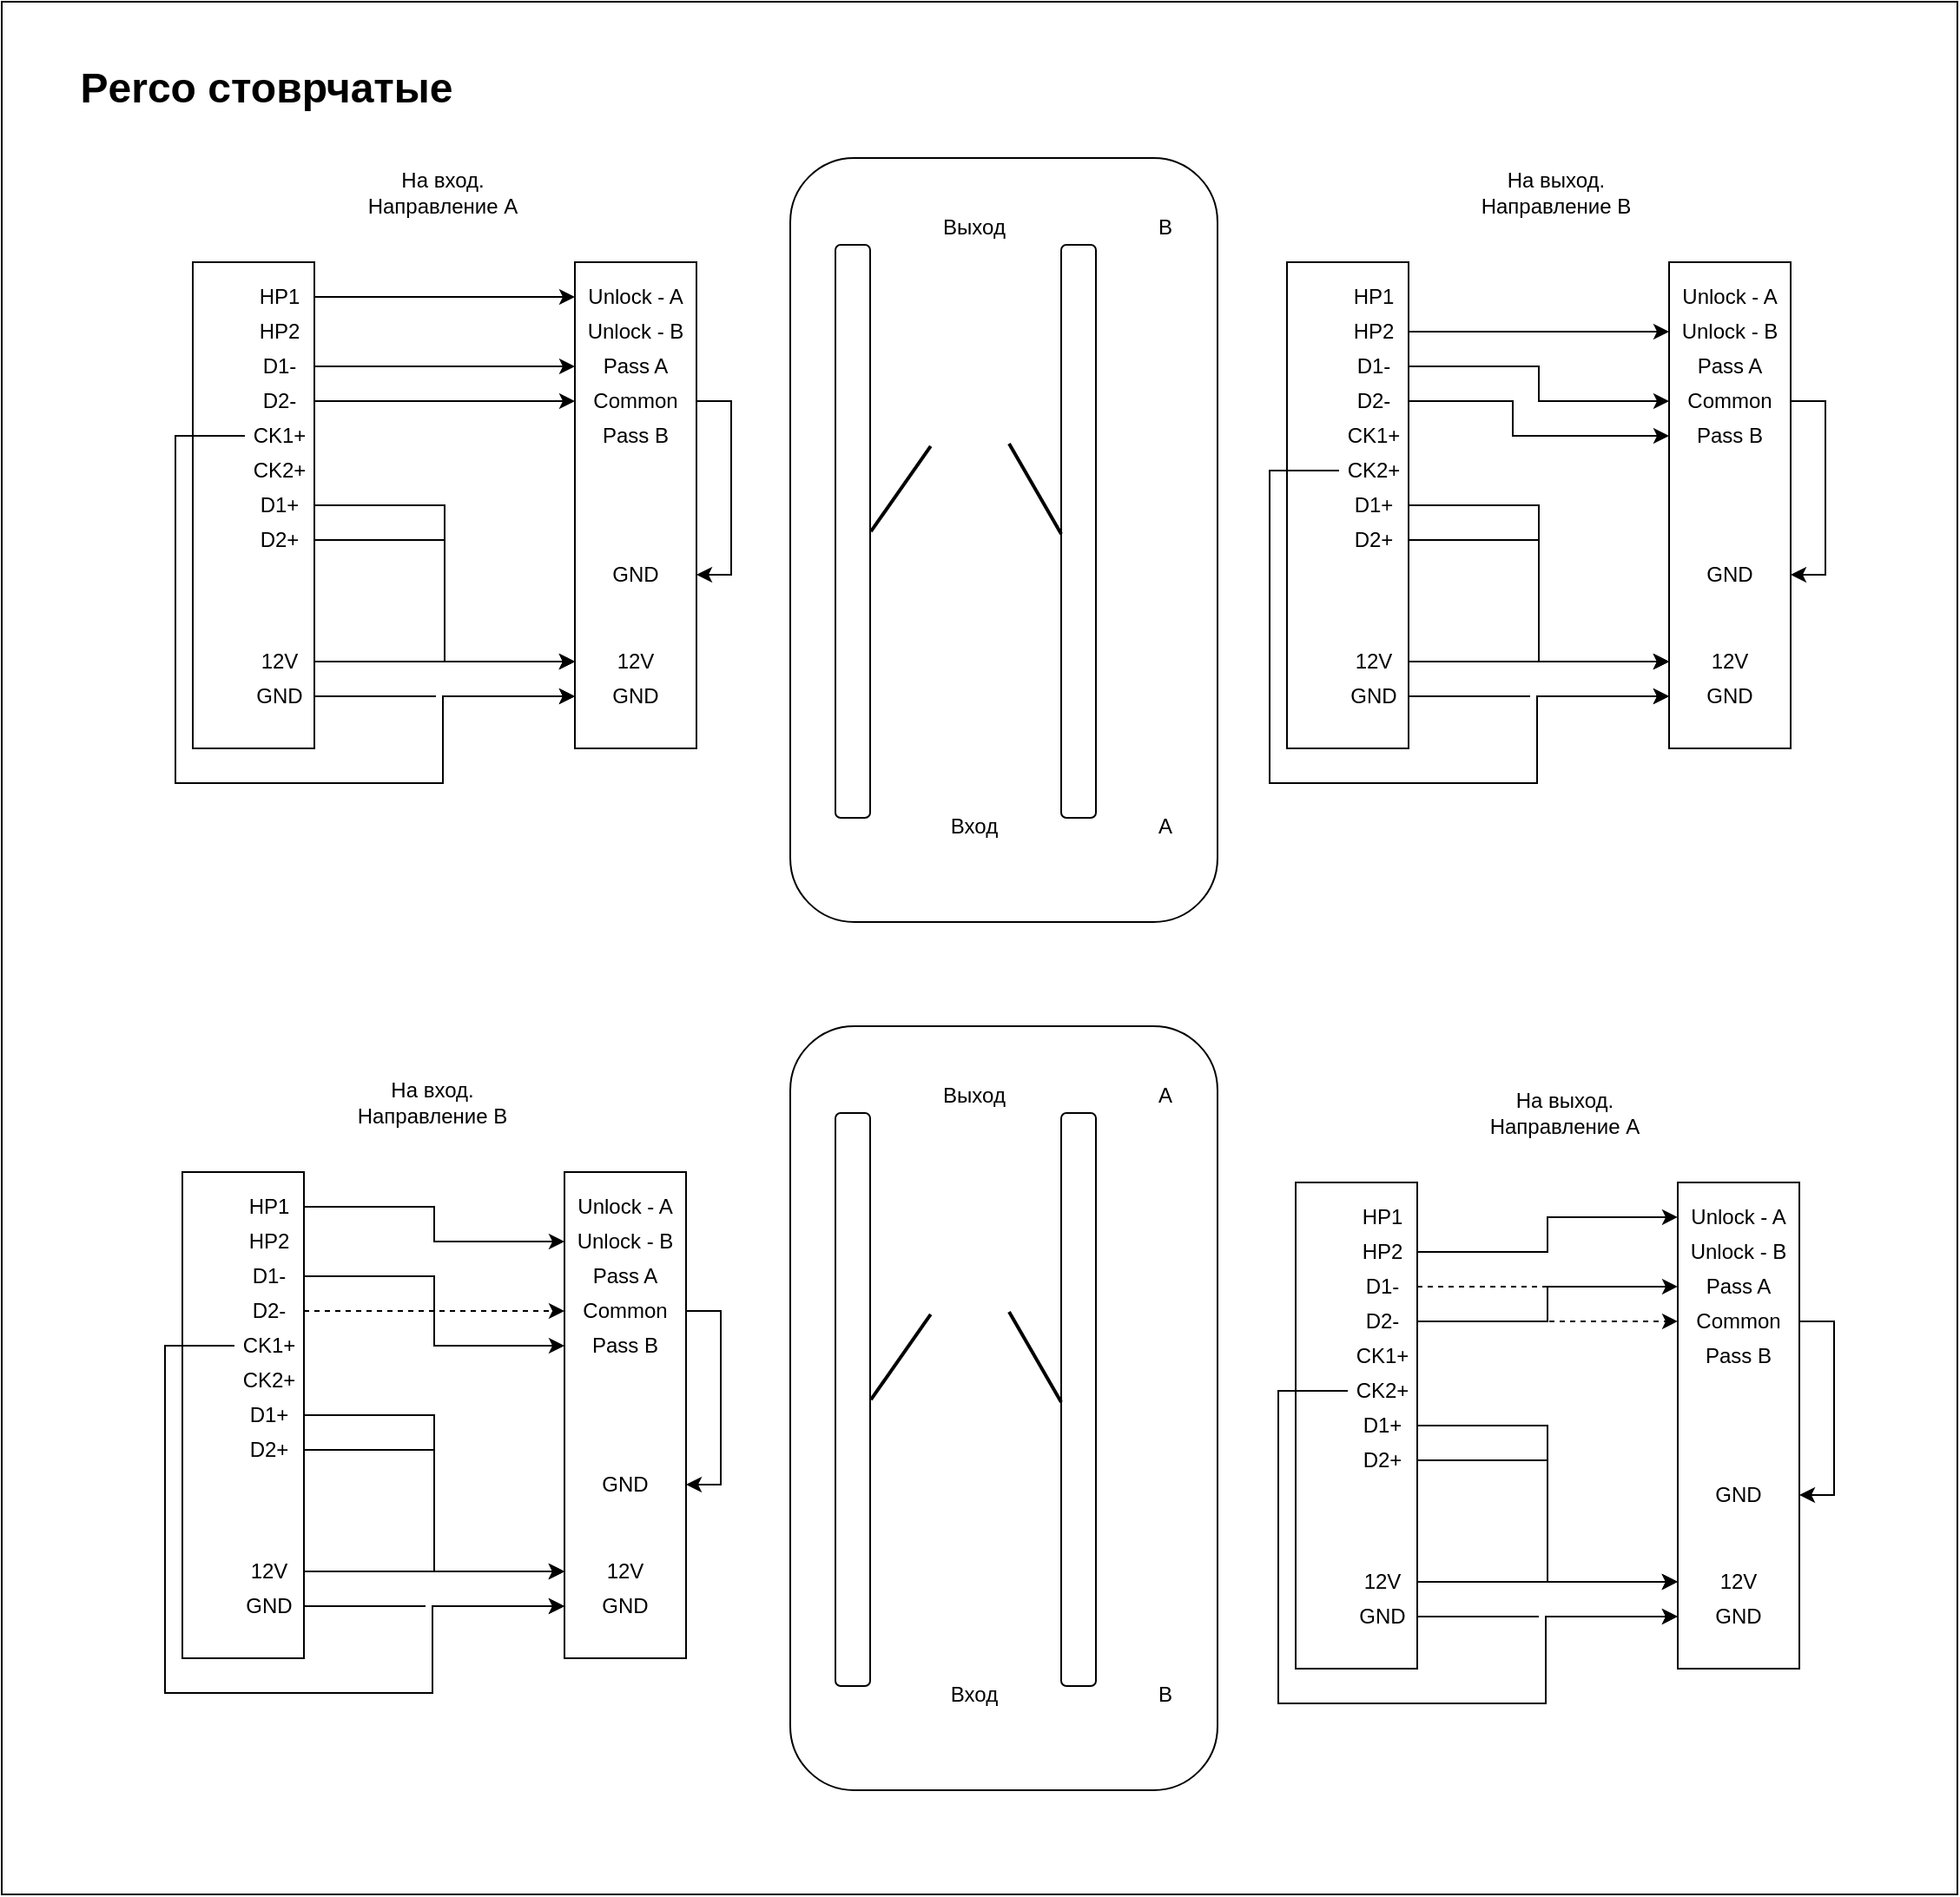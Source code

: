 <mxfile version="14.7.6" type="github">
  <diagram id="xArHPaHlVI-nLbtiiP9C" name="Page-1">
    <mxGraphModel dx="2570" dy="2758" grid="1" gridSize="10" guides="1" tooltips="1" connect="1" arrows="1" fold="1" page="1" pageScale="1" pageWidth="827" pageHeight="1169" math="0" shadow="0">
      <root>
        <mxCell id="0" />
        <mxCell id="1" parent="0" />
        <mxCell id="C6pC8jOVJ6y1HwyaoLz7-196" value="" style="rounded=0;whiteSpace=wrap;html=1;" vertex="1" parent="1">
          <mxGeometry x="-40" y="-40" width="1126" height="1090" as="geometry" />
        </mxCell>
        <mxCell id="C6pC8jOVJ6y1HwyaoLz7-116" value="" style="rounded=1;whiteSpace=wrap;html=1;" vertex="1" parent="1">
          <mxGeometry x="414" y="50" width="246" height="440" as="geometry" />
        </mxCell>
        <mxCell id="C6pC8jOVJ6y1HwyaoLz7-1" value="" style="rounded=0;whiteSpace=wrap;html=1;" vertex="1" parent="1">
          <mxGeometry x="70" y="110" width="70" height="280" as="geometry" />
        </mxCell>
        <mxCell id="C6pC8jOVJ6y1HwyaoLz7-48" style="edgeStyle=orthogonalEdgeStyle;rounded=0;orthogonalLoop=1;jettySize=auto;html=1;entryX=0;entryY=0.5;entryDx=0;entryDy=0;" edge="1" parent="1" source="C6pC8jOVJ6y1HwyaoLz7-5" target="C6pC8jOVJ6y1HwyaoLz7-19">
          <mxGeometry relative="1" as="geometry" />
        </mxCell>
        <mxCell id="C6pC8jOVJ6y1HwyaoLz7-5" value="HP1" style="text;html=1;strokeColor=none;fillColor=none;align=center;verticalAlign=middle;whiteSpace=wrap;rounded=0;" vertex="1" parent="1">
          <mxGeometry x="100" y="120" width="40" height="20" as="geometry" />
        </mxCell>
        <mxCell id="C6pC8jOVJ6y1HwyaoLz7-6" value="HP2" style="text;html=1;strokeColor=none;fillColor=none;align=center;verticalAlign=middle;whiteSpace=wrap;rounded=0;" vertex="1" parent="1">
          <mxGeometry x="100" y="140" width="40" height="20" as="geometry" />
        </mxCell>
        <mxCell id="C6pC8jOVJ6y1HwyaoLz7-49" style="edgeStyle=orthogonalEdgeStyle;rounded=0;orthogonalLoop=1;jettySize=auto;html=1;" edge="1" parent="1" source="C6pC8jOVJ6y1HwyaoLz7-7" target="C6pC8jOVJ6y1HwyaoLz7-30">
          <mxGeometry relative="1" as="geometry" />
        </mxCell>
        <mxCell id="C6pC8jOVJ6y1HwyaoLz7-7" value="D1-" style="text;html=1;strokeColor=none;fillColor=none;align=center;verticalAlign=middle;whiteSpace=wrap;rounded=0;" vertex="1" parent="1">
          <mxGeometry x="100" y="160" width="40" height="20" as="geometry" />
        </mxCell>
        <mxCell id="C6pC8jOVJ6y1HwyaoLz7-51" style="edgeStyle=orthogonalEdgeStyle;rounded=0;orthogonalLoop=1;jettySize=auto;html=1;entryX=0;entryY=0.5;entryDx=0;entryDy=0;" edge="1" parent="1" source="C6pC8jOVJ6y1HwyaoLz7-8" target="C6pC8jOVJ6y1HwyaoLz7-32">
          <mxGeometry relative="1" as="geometry" />
        </mxCell>
        <mxCell id="C6pC8jOVJ6y1HwyaoLz7-8" value="D2-" style="text;html=1;strokeColor=none;fillColor=none;align=center;verticalAlign=middle;whiteSpace=wrap;rounded=0;" vertex="1" parent="1">
          <mxGeometry x="100" y="180" width="40" height="20" as="geometry" />
        </mxCell>
        <mxCell id="C6pC8jOVJ6y1HwyaoLz7-9" value="CK1+" style="text;html=1;strokeColor=none;fillColor=none;align=center;verticalAlign=middle;whiteSpace=wrap;rounded=0;" vertex="1" parent="1">
          <mxGeometry x="100" y="200" width="40" height="20" as="geometry" />
        </mxCell>
        <mxCell id="C6pC8jOVJ6y1HwyaoLz7-10" value="CK2+" style="text;html=1;strokeColor=none;fillColor=none;align=center;verticalAlign=middle;whiteSpace=wrap;rounded=0;" vertex="1" parent="1">
          <mxGeometry x="100" y="220" width="40" height="20" as="geometry" />
        </mxCell>
        <mxCell id="C6pC8jOVJ6y1HwyaoLz7-67" style="edgeStyle=orthogonalEdgeStyle;rounded=0;orthogonalLoop=1;jettySize=auto;html=1;entryX=0;entryY=0.5;entryDx=0;entryDy=0;endArrow=classic;endFill=1;endSize=6;" edge="1" parent="1" source="C6pC8jOVJ6y1HwyaoLz7-11" target="C6pC8jOVJ6y1HwyaoLz7-34">
          <mxGeometry relative="1" as="geometry" />
        </mxCell>
        <mxCell id="C6pC8jOVJ6y1HwyaoLz7-11" value="D1+" style="text;html=1;strokeColor=none;fillColor=none;align=center;verticalAlign=middle;whiteSpace=wrap;rounded=0;" vertex="1" parent="1">
          <mxGeometry x="100" y="240" width="40" height="20" as="geometry" />
        </mxCell>
        <mxCell id="C6pC8jOVJ6y1HwyaoLz7-68" style="edgeStyle=orthogonalEdgeStyle;rounded=0;orthogonalLoop=1;jettySize=auto;html=1;entryX=0;entryY=0.5;entryDx=0;entryDy=0;endArrow=classic;endFill=1;endSize=6;" edge="1" parent="1" source="C6pC8jOVJ6y1HwyaoLz7-12" target="C6pC8jOVJ6y1HwyaoLz7-34">
          <mxGeometry relative="1" as="geometry" />
        </mxCell>
        <mxCell id="C6pC8jOVJ6y1HwyaoLz7-12" value="D2+" style="text;html=1;strokeColor=none;fillColor=none;align=center;verticalAlign=middle;whiteSpace=wrap;rounded=0;" vertex="1" parent="1">
          <mxGeometry x="100" y="260" width="40" height="20" as="geometry" />
        </mxCell>
        <mxCell id="C6pC8jOVJ6y1HwyaoLz7-69" style="edgeStyle=orthogonalEdgeStyle;rounded=0;orthogonalLoop=1;jettySize=auto;html=1;entryX=0;entryY=0.5;entryDx=0;entryDy=0;endArrow=classic;endFill=1;endSize=6;" edge="1" parent="1" source="C6pC8jOVJ6y1HwyaoLz7-15" target="C6pC8jOVJ6y1HwyaoLz7-34">
          <mxGeometry relative="1" as="geometry" />
        </mxCell>
        <mxCell id="C6pC8jOVJ6y1HwyaoLz7-15" value="12V" style="text;html=1;strokeColor=none;fillColor=none;align=center;verticalAlign=middle;whiteSpace=wrap;rounded=0;" vertex="1" parent="1">
          <mxGeometry x="100" y="330" width="40" height="20" as="geometry" />
        </mxCell>
        <mxCell id="C6pC8jOVJ6y1HwyaoLz7-70" style="edgeStyle=orthogonalEdgeStyle;rounded=0;orthogonalLoop=1;jettySize=auto;html=1;endArrow=classic;endFill=1;endSize=6;startArrow=none;" edge="1" parent="1" source="C6pC8jOVJ6y1HwyaoLz7-73">
          <mxGeometry relative="1" as="geometry">
            <mxPoint x="290" y="360" as="targetPoint" />
          </mxGeometry>
        </mxCell>
        <mxCell id="C6pC8jOVJ6y1HwyaoLz7-16" value="GND" style="text;html=1;strokeColor=none;fillColor=none;align=center;verticalAlign=middle;whiteSpace=wrap;rounded=0;" vertex="1" parent="1">
          <mxGeometry x="100" y="350" width="40" height="20" as="geometry" />
        </mxCell>
        <mxCell id="C6pC8jOVJ6y1HwyaoLz7-18" value="" style="rounded=0;whiteSpace=wrap;html=1;" vertex="1" parent="1">
          <mxGeometry x="290" y="110" width="70" height="280" as="geometry" />
        </mxCell>
        <mxCell id="C6pC8jOVJ6y1HwyaoLz7-19" value="Unlock - A" style="text;html=1;strokeColor=none;fillColor=none;align=center;verticalAlign=middle;whiteSpace=wrap;rounded=0;" vertex="1" parent="1">
          <mxGeometry x="290" y="120" width="70" height="20" as="geometry" />
        </mxCell>
        <mxCell id="C6pC8jOVJ6y1HwyaoLz7-29" value="Unlock - B" style="text;html=1;strokeColor=none;fillColor=none;align=center;verticalAlign=middle;whiteSpace=wrap;rounded=0;" vertex="1" parent="1">
          <mxGeometry x="290" y="140" width="70" height="20" as="geometry" />
        </mxCell>
        <mxCell id="C6pC8jOVJ6y1HwyaoLz7-30" value="Pass A" style="text;html=1;strokeColor=none;fillColor=none;align=center;verticalAlign=middle;whiteSpace=wrap;rounded=0;" vertex="1" parent="1">
          <mxGeometry x="290" y="160" width="70" height="20" as="geometry" />
        </mxCell>
        <mxCell id="C6pC8jOVJ6y1HwyaoLz7-31" value="Pass B" style="text;html=1;strokeColor=none;fillColor=none;align=center;verticalAlign=middle;whiteSpace=wrap;rounded=0;" vertex="1" parent="1">
          <mxGeometry x="290" y="200" width="70" height="20" as="geometry" />
        </mxCell>
        <mxCell id="C6pC8jOVJ6y1HwyaoLz7-52" style="edgeStyle=orthogonalEdgeStyle;rounded=0;orthogonalLoop=1;jettySize=auto;html=1;entryX=1;entryY=0.5;entryDx=0;entryDy=0;" edge="1" parent="1" source="C6pC8jOVJ6y1HwyaoLz7-32" target="C6pC8jOVJ6y1HwyaoLz7-33">
          <mxGeometry relative="1" as="geometry">
            <Array as="points">
              <mxPoint x="380" y="190" />
              <mxPoint x="380" y="290" />
            </Array>
          </mxGeometry>
        </mxCell>
        <mxCell id="C6pC8jOVJ6y1HwyaoLz7-32" value="Common" style="text;html=1;strokeColor=none;fillColor=none;align=center;verticalAlign=middle;whiteSpace=wrap;rounded=0;" vertex="1" parent="1">
          <mxGeometry x="290" y="180" width="70" height="20" as="geometry" />
        </mxCell>
        <mxCell id="C6pC8jOVJ6y1HwyaoLz7-33" value="GND" style="text;html=1;strokeColor=none;fillColor=none;align=center;verticalAlign=middle;whiteSpace=wrap;rounded=0;" vertex="1" parent="1">
          <mxGeometry x="290" y="280" width="70" height="20" as="geometry" />
        </mxCell>
        <mxCell id="C6pC8jOVJ6y1HwyaoLz7-34" value="12V" style="text;html=1;strokeColor=none;fillColor=none;align=center;verticalAlign=middle;whiteSpace=wrap;rounded=0;" vertex="1" parent="1">
          <mxGeometry x="290" y="330" width="70" height="20" as="geometry" />
        </mxCell>
        <mxCell id="C6pC8jOVJ6y1HwyaoLz7-35" value="GND" style="text;html=1;strokeColor=none;fillColor=none;align=center;verticalAlign=middle;whiteSpace=wrap;rounded=0;" vertex="1" parent="1">
          <mxGeometry x="290" y="350" width="70" height="20" as="geometry" />
        </mxCell>
        <mxCell id="C6pC8jOVJ6y1HwyaoLz7-37" value="" style="rounded=1;whiteSpace=wrap;html=1;" vertex="1" parent="1">
          <mxGeometry x="440" y="100" width="20" height="330" as="geometry" />
        </mxCell>
        <mxCell id="C6pC8jOVJ6y1HwyaoLz7-41" value="" style="rounded=1;whiteSpace=wrap;html=1;" vertex="1" parent="1">
          <mxGeometry x="570" y="100" width="20" height="330" as="geometry" />
        </mxCell>
        <mxCell id="C6pC8jOVJ6y1HwyaoLz7-42" value="" style="line;strokeWidth=2;direction=south;html=1;rotation=35;" vertex="1" parent="1">
          <mxGeometry x="472.66" y="210.48" width="10" height="60" as="geometry" />
        </mxCell>
        <mxCell id="C6pC8jOVJ6y1HwyaoLz7-43" value="" style="line;strokeWidth=2;direction=south;html=1;rotation=-30;" vertex="1" parent="1">
          <mxGeometry x="550" y="210.48" width="10" height="60" as="geometry" />
        </mxCell>
        <mxCell id="C6pC8jOVJ6y1HwyaoLz7-44" value="Вход" style="text;html=1;strokeColor=none;fillColor=none;align=center;verticalAlign=middle;whiteSpace=wrap;rounded=0;" vertex="1" parent="1">
          <mxGeometry x="500" y="425" width="40" height="20" as="geometry" />
        </mxCell>
        <mxCell id="C6pC8jOVJ6y1HwyaoLz7-45" value="Выход" style="text;html=1;strokeColor=none;fillColor=none;align=center;verticalAlign=middle;whiteSpace=wrap;rounded=0;" vertex="1" parent="1">
          <mxGeometry x="500" y="80" width="40" height="20" as="geometry" />
        </mxCell>
        <mxCell id="C6pC8jOVJ6y1HwyaoLz7-46" value="А" style="text;html=1;strokeColor=none;fillColor=none;align=center;verticalAlign=middle;whiteSpace=wrap;rounded=0;" vertex="1" parent="1">
          <mxGeometry x="610" y="425" width="40" height="20" as="geometry" />
        </mxCell>
        <mxCell id="C6pC8jOVJ6y1HwyaoLz7-47" value="B" style="text;html=1;strokeColor=none;fillColor=none;align=center;verticalAlign=middle;whiteSpace=wrap;rounded=0;" vertex="1" parent="1">
          <mxGeometry x="610" y="80" width="40" height="20" as="geometry" />
        </mxCell>
        <mxCell id="C6pC8jOVJ6y1HwyaoLz7-60" style="edgeStyle=orthogonalEdgeStyle;rounded=0;orthogonalLoop=1;jettySize=auto;html=1;entryX=0;entryY=0.5;entryDx=0;entryDy=0;" edge="1" parent="1" source="C6pC8jOVJ6y1HwyaoLz7-9" target="C6pC8jOVJ6y1HwyaoLz7-35">
          <mxGeometry relative="1" as="geometry">
            <mxPoint x="290" y="340" as="targetPoint" />
            <mxPoint x="100" y="210" as="sourcePoint" />
            <Array as="points">
              <mxPoint x="60" y="210" />
              <mxPoint x="60" y="410" />
              <mxPoint x="214" y="410" />
              <mxPoint x="214" y="360" />
            </Array>
          </mxGeometry>
        </mxCell>
        <mxCell id="C6pC8jOVJ6y1HwyaoLz7-71" value="" style="shape=image;html=1;verticalAlign=top;verticalLabelPosition=bottom;labelBackgroundColor=#ffffff;imageAspect=0;aspect=fixed;image=https://cdn4.iconfinder.com/data/icons/essential-app-2/16/record-round-circle-dot-128.png" vertex="1" parent="1">
          <mxGeometry x="210" y="266" width="8" height="8" as="geometry" />
        </mxCell>
        <mxCell id="C6pC8jOVJ6y1HwyaoLz7-72" value="" style="shape=image;html=1;verticalAlign=top;verticalLabelPosition=bottom;labelBackgroundColor=#ffffff;imageAspect=0;aspect=fixed;image=https://cdn4.iconfinder.com/data/icons/essential-app-2/16/record-round-circle-dot-128.png" vertex="1" parent="1">
          <mxGeometry x="210" y="336" width="8" height="8" as="geometry" />
        </mxCell>
        <mxCell id="C6pC8jOVJ6y1HwyaoLz7-73" value="" style="shape=image;html=1;verticalAlign=top;verticalLabelPosition=bottom;labelBackgroundColor=#ffffff;imageAspect=0;aspect=fixed;image=https://cdn4.iconfinder.com/data/icons/essential-app-2/16/record-round-circle-dot-128.png" vertex="1" parent="1">
          <mxGeometry x="210" y="356" width="8" height="8" as="geometry" />
        </mxCell>
        <mxCell id="C6pC8jOVJ6y1HwyaoLz7-74" value="" style="edgeStyle=orthogonalEdgeStyle;rounded=0;orthogonalLoop=1;jettySize=auto;html=1;endArrow=none;endFill=1;endSize=6;" edge="1" parent="1" source="C6pC8jOVJ6y1HwyaoLz7-16" target="C6pC8jOVJ6y1HwyaoLz7-73">
          <mxGeometry relative="1" as="geometry">
            <mxPoint x="290" y="360" as="targetPoint" />
            <mxPoint x="140" y="360" as="sourcePoint" />
          </mxGeometry>
        </mxCell>
        <mxCell id="C6pC8jOVJ6y1HwyaoLz7-75" value="На вход. Направление А" style="text;html=1;strokeColor=none;fillColor=none;align=center;verticalAlign=middle;whiteSpace=wrap;rounded=0;" vertex="1" parent="1">
          <mxGeometry x="159" y="60" width="110" height="20" as="geometry" />
        </mxCell>
        <mxCell id="C6pC8jOVJ6y1HwyaoLz7-76" value="" style="rounded=0;whiteSpace=wrap;html=1;" vertex="1" parent="1">
          <mxGeometry x="700" y="110" width="70" height="280" as="geometry" />
        </mxCell>
        <mxCell id="C6pC8jOVJ6y1HwyaoLz7-78" value="HP1" style="text;html=1;strokeColor=none;fillColor=none;align=center;verticalAlign=middle;whiteSpace=wrap;rounded=0;" vertex="1" parent="1">
          <mxGeometry x="730" y="120" width="40" height="20" as="geometry" />
        </mxCell>
        <mxCell id="C6pC8jOVJ6y1HwyaoLz7-111" style="edgeStyle=orthogonalEdgeStyle;rounded=0;orthogonalLoop=1;jettySize=auto;html=1;endArrow=classic;endFill=1;endSize=6;" edge="1" parent="1" source="C6pC8jOVJ6y1HwyaoLz7-79" target="C6pC8jOVJ6y1HwyaoLz7-96">
          <mxGeometry relative="1" as="geometry" />
        </mxCell>
        <mxCell id="C6pC8jOVJ6y1HwyaoLz7-79" value="HP2" style="text;html=1;strokeColor=none;fillColor=none;align=center;verticalAlign=middle;whiteSpace=wrap;rounded=0;" vertex="1" parent="1">
          <mxGeometry x="730" y="140" width="40" height="20" as="geometry" />
        </mxCell>
        <mxCell id="C6pC8jOVJ6y1HwyaoLz7-115" style="edgeStyle=orthogonalEdgeStyle;rounded=0;orthogonalLoop=1;jettySize=auto;html=1;entryX=0;entryY=0.5;entryDx=0;entryDy=0;endArrow=classic;endFill=1;endSize=6;" edge="1" parent="1" source="C6pC8jOVJ6y1HwyaoLz7-81" target="C6pC8jOVJ6y1HwyaoLz7-100">
          <mxGeometry relative="1" as="geometry" />
        </mxCell>
        <mxCell id="C6pC8jOVJ6y1HwyaoLz7-81" value="D1-" style="text;html=1;strokeColor=none;fillColor=none;align=center;verticalAlign=middle;whiteSpace=wrap;rounded=0;" vertex="1" parent="1">
          <mxGeometry x="730" y="160" width="40" height="20" as="geometry" />
        </mxCell>
        <mxCell id="C6pC8jOVJ6y1HwyaoLz7-114" style="edgeStyle=orthogonalEdgeStyle;rounded=0;orthogonalLoop=1;jettySize=auto;html=1;entryX=0;entryY=0.5;entryDx=0;entryDy=0;endArrow=classic;endFill=1;endSize=6;" edge="1" parent="1" source="C6pC8jOVJ6y1HwyaoLz7-83" target="C6pC8jOVJ6y1HwyaoLz7-98">
          <mxGeometry relative="1" as="geometry">
            <Array as="points">
              <mxPoint x="830" y="190" />
              <mxPoint x="830" y="210" />
            </Array>
          </mxGeometry>
        </mxCell>
        <mxCell id="C6pC8jOVJ6y1HwyaoLz7-83" value="D2-" style="text;html=1;strokeColor=none;fillColor=none;align=center;verticalAlign=middle;whiteSpace=wrap;rounded=0;" vertex="1" parent="1">
          <mxGeometry x="730" y="180" width="40" height="20" as="geometry" />
        </mxCell>
        <mxCell id="C6pC8jOVJ6y1HwyaoLz7-84" value="CK1+" style="text;html=1;strokeColor=none;fillColor=none;align=center;verticalAlign=middle;whiteSpace=wrap;rounded=0;" vertex="1" parent="1">
          <mxGeometry x="730" y="200" width="40" height="20" as="geometry" />
        </mxCell>
        <mxCell id="C6pC8jOVJ6y1HwyaoLz7-85" value="CK2+" style="text;html=1;strokeColor=none;fillColor=none;align=center;verticalAlign=middle;whiteSpace=wrap;rounded=0;" vertex="1" parent="1">
          <mxGeometry x="730" y="220" width="40" height="20" as="geometry" />
        </mxCell>
        <mxCell id="C6pC8jOVJ6y1HwyaoLz7-86" style="edgeStyle=orthogonalEdgeStyle;rounded=0;orthogonalLoop=1;jettySize=auto;html=1;entryX=0;entryY=0.5;entryDx=0;entryDy=0;endArrow=classic;endFill=1;endSize=6;" edge="1" parent="1" source="C6pC8jOVJ6y1HwyaoLz7-87" target="C6pC8jOVJ6y1HwyaoLz7-102">
          <mxGeometry relative="1" as="geometry" />
        </mxCell>
        <mxCell id="C6pC8jOVJ6y1HwyaoLz7-87" value="D1+" style="text;html=1;strokeColor=none;fillColor=none;align=center;verticalAlign=middle;whiteSpace=wrap;rounded=0;" vertex="1" parent="1">
          <mxGeometry x="730" y="240" width="40" height="20" as="geometry" />
        </mxCell>
        <mxCell id="C6pC8jOVJ6y1HwyaoLz7-88" style="edgeStyle=orthogonalEdgeStyle;rounded=0;orthogonalLoop=1;jettySize=auto;html=1;entryX=0;entryY=0.5;entryDx=0;entryDy=0;endArrow=classic;endFill=1;endSize=6;" edge="1" parent="1" source="C6pC8jOVJ6y1HwyaoLz7-89" target="C6pC8jOVJ6y1HwyaoLz7-102">
          <mxGeometry relative="1" as="geometry" />
        </mxCell>
        <mxCell id="C6pC8jOVJ6y1HwyaoLz7-89" value="D2+" style="text;html=1;strokeColor=none;fillColor=none;align=center;verticalAlign=middle;whiteSpace=wrap;rounded=0;" vertex="1" parent="1">
          <mxGeometry x="730" y="260" width="40" height="20" as="geometry" />
        </mxCell>
        <mxCell id="C6pC8jOVJ6y1HwyaoLz7-90" style="edgeStyle=orthogonalEdgeStyle;rounded=0;orthogonalLoop=1;jettySize=auto;html=1;entryX=0;entryY=0.5;entryDx=0;entryDy=0;endArrow=classic;endFill=1;endSize=6;" edge="1" parent="1" source="C6pC8jOVJ6y1HwyaoLz7-91" target="C6pC8jOVJ6y1HwyaoLz7-102">
          <mxGeometry relative="1" as="geometry" />
        </mxCell>
        <mxCell id="C6pC8jOVJ6y1HwyaoLz7-91" value="12V" style="text;html=1;strokeColor=none;fillColor=none;align=center;verticalAlign=middle;whiteSpace=wrap;rounded=0;" vertex="1" parent="1">
          <mxGeometry x="730" y="330" width="40" height="20" as="geometry" />
        </mxCell>
        <mxCell id="C6pC8jOVJ6y1HwyaoLz7-92" style="edgeStyle=orthogonalEdgeStyle;rounded=0;orthogonalLoop=1;jettySize=auto;html=1;endArrow=classic;endFill=1;endSize=6;startArrow=none;" edge="1" parent="1" source="C6pC8jOVJ6y1HwyaoLz7-107">
          <mxGeometry relative="1" as="geometry">
            <mxPoint x="920" y="360" as="targetPoint" />
          </mxGeometry>
        </mxCell>
        <mxCell id="C6pC8jOVJ6y1HwyaoLz7-93" value="GND" style="text;html=1;strokeColor=none;fillColor=none;align=center;verticalAlign=middle;whiteSpace=wrap;rounded=0;" vertex="1" parent="1">
          <mxGeometry x="730" y="350" width="40" height="20" as="geometry" />
        </mxCell>
        <mxCell id="C6pC8jOVJ6y1HwyaoLz7-94" value="" style="rounded=0;whiteSpace=wrap;html=1;" vertex="1" parent="1">
          <mxGeometry x="920" y="110" width="70" height="280" as="geometry" />
        </mxCell>
        <mxCell id="C6pC8jOVJ6y1HwyaoLz7-95" value="Unlock - A" style="text;html=1;strokeColor=none;fillColor=none;align=center;verticalAlign=middle;whiteSpace=wrap;rounded=0;" vertex="1" parent="1">
          <mxGeometry x="920" y="120" width="70" height="20" as="geometry" />
        </mxCell>
        <mxCell id="C6pC8jOVJ6y1HwyaoLz7-96" value="Unlock - B" style="text;html=1;strokeColor=none;fillColor=none;align=center;verticalAlign=middle;whiteSpace=wrap;rounded=0;" vertex="1" parent="1">
          <mxGeometry x="920" y="140" width="70" height="20" as="geometry" />
        </mxCell>
        <mxCell id="C6pC8jOVJ6y1HwyaoLz7-97" value="Pass A" style="text;html=1;strokeColor=none;fillColor=none;align=center;verticalAlign=middle;whiteSpace=wrap;rounded=0;" vertex="1" parent="1">
          <mxGeometry x="920" y="160" width="70" height="20" as="geometry" />
        </mxCell>
        <mxCell id="C6pC8jOVJ6y1HwyaoLz7-113" style="edgeStyle=orthogonalEdgeStyle;rounded=0;orthogonalLoop=1;jettySize=auto;html=1;entryX=1;entryY=0.5;entryDx=0;entryDy=0;endArrow=classic;endFill=1;endSize=6;" edge="1" parent="1" source="C6pC8jOVJ6y1HwyaoLz7-100" target="C6pC8jOVJ6y1HwyaoLz7-101">
          <mxGeometry relative="1" as="geometry">
            <Array as="points">
              <mxPoint x="1010" y="190" />
              <mxPoint x="1010" y="290" />
            </Array>
          </mxGeometry>
        </mxCell>
        <mxCell id="C6pC8jOVJ6y1HwyaoLz7-100" value="Common" style="text;html=1;strokeColor=none;fillColor=none;align=center;verticalAlign=middle;whiteSpace=wrap;rounded=0;" vertex="1" parent="1">
          <mxGeometry x="920" y="180" width="70" height="20" as="geometry" />
        </mxCell>
        <mxCell id="C6pC8jOVJ6y1HwyaoLz7-101" value="GND" style="text;html=1;strokeColor=none;fillColor=none;align=center;verticalAlign=middle;whiteSpace=wrap;rounded=0;" vertex="1" parent="1">
          <mxGeometry x="920" y="280" width="70" height="20" as="geometry" />
        </mxCell>
        <mxCell id="C6pC8jOVJ6y1HwyaoLz7-102" value="12V" style="text;html=1;strokeColor=none;fillColor=none;align=center;verticalAlign=middle;whiteSpace=wrap;rounded=0;" vertex="1" parent="1">
          <mxGeometry x="920" y="330" width="70" height="20" as="geometry" />
        </mxCell>
        <mxCell id="C6pC8jOVJ6y1HwyaoLz7-103" value="GND" style="text;html=1;strokeColor=none;fillColor=none;align=center;verticalAlign=middle;whiteSpace=wrap;rounded=0;" vertex="1" parent="1">
          <mxGeometry x="920" y="350" width="70" height="20" as="geometry" />
        </mxCell>
        <mxCell id="C6pC8jOVJ6y1HwyaoLz7-104" style="edgeStyle=orthogonalEdgeStyle;rounded=0;orthogonalLoop=1;jettySize=auto;html=1;entryX=0;entryY=0.5;entryDx=0;entryDy=0;exitX=0;exitY=0.5;exitDx=0;exitDy=0;" edge="1" parent="1" source="C6pC8jOVJ6y1HwyaoLz7-85" target="C6pC8jOVJ6y1HwyaoLz7-103">
          <mxGeometry relative="1" as="geometry">
            <mxPoint x="920" y="340" as="targetPoint" />
            <mxPoint x="730" y="210" as="sourcePoint" />
            <Array as="points">
              <mxPoint x="690" y="230" />
              <mxPoint x="690" y="410" />
              <mxPoint x="844" y="410" />
              <mxPoint x="844" y="360" />
            </Array>
          </mxGeometry>
        </mxCell>
        <mxCell id="C6pC8jOVJ6y1HwyaoLz7-105" value="" style="shape=image;html=1;verticalAlign=top;verticalLabelPosition=bottom;labelBackgroundColor=#ffffff;imageAspect=0;aspect=fixed;image=https://cdn4.iconfinder.com/data/icons/essential-app-2/16/record-round-circle-dot-128.png" vertex="1" parent="1">
          <mxGeometry x="840" y="266" width="8" height="8" as="geometry" />
        </mxCell>
        <mxCell id="C6pC8jOVJ6y1HwyaoLz7-106" value="" style="shape=image;html=1;verticalAlign=top;verticalLabelPosition=bottom;labelBackgroundColor=#ffffff;imageAspect=0;aspect=fixed;image=https://cdn4.iconfinder.com/data/icons/essential-app-2/16/record-round-circle-dot-128.png" vertex="1" parent="1">
          <mxGeometry x="840" y="336" width="8" height="8" as="geometry" />
        </mxCell>
        <mxCell id="C6pC8jOVJ6y1HwyaoLz7-107" value="" style="shape=image;html=1;verticalAlign=top;verticalLabelPosition=bottom;labelBackgroundColor=#ffffff;imageAspect=0;aspect=fixed;image=https://cdn4.iconfinder.com/data/icons/essential-app-2/16/record-round-circle-dot-128.png" vertex="1" parent="1">
          <mxGeometry x="840" y="356" width="8" height="8" as="geometry" />
        </mxCell>
        <mxCell id="C6pC8jOVJ6y1HwyaoLz7-108" value="" style="edgeStyle=orthogonalEdgeStyle;rounded=0;orthogonalLoop=1;jettySize=auto;html=1;endArrow=none;endFill=1;endSize=6;" edge="1" parent="1" source="C6pC8jOVJ6y1HwyaoLz7-93" target="C6pC8jOVJ6y1HwyaoLz7-107">
          <mxGeometry relative="1" as="geometry">
            <mxPoint x="920" y="360" as="targetPoint" />
            <mxPoint x="770" y="360" as="sourcePoint" />
          </mxGeometry>
        </mxCell>
        <mxCell id="C6pC8jOVJ6y1HwyaoLz7-110" value="На выход. Направление B" style="text;html=1;strokeColor=none;fillColor=none;align=center;verticalAlign=middle;whiteSpace=wrap;rounded=0;" vertex="1" parent="1">
          <mxGeometry x="800" y="60" width="110" height="20" as="geometry" />
        </mxCell>
        <mxCell id="C6pC8jOVJ6y1HwyaoLz7-98" value="Pass B" style="text;html=1;strokeColor=none;fillColor=none;align=center;verticalAlign=middle;whiteSpace=wrap;rounded=0;" vertex="1" parent="1">
          <mxGeometry x="920" y="200" width="70" height="20" as="geometry" />
        </mxCell>
        <mxCell id="C6pC8jOVJ6y1HwyaoLz7-117" value="" style="rounded=1;whiteSpace=wrap;html=1;" vertex="1" parent="1">
          <mxGeometry x="414" y="550" width="246" height="440" as="geometry" />
        </mxCell>
        <mxCell id="C6pC8jOVJ6y1HwyaoLz7-118" value="" style="rounded=1;whiteSpace=wrap;html=1;" vertex="1" parent="1">
          <mxGeometry x="440" y="600" width="20" height="330" as="geometry" />
        </mxCell>
        <mxCell id="C6pC8jOVJ6y1HwyaoLz7-119" value="" style="rounded=1;whiteSpace=wrap;html=1;" vertex="1" parent="1">
          <mxGeometry x="570" y="600" width="20" height="330" as="geometry" />
        </mxCell>
        <mxCell id="C6pC8jOVJ6y1HwyaoLz7-120" value="" style="line;strokeWidth=2;direction=south;html=1;rotation=35;" vertex="1" parent="1">
          <mxGeometry x="472.66" y="710.48" width="10" height="60" as="geometry" />
        </mxCell>
        <mxCell id="C6pC8jOVJ6y1HwyaoLz7-121" value="" style="line;strokeWidth=2;direction=south;html=1;rotation=-30;" vertex="1" parent="1">
          <mxGeometry x="550" y="710.48" width="10" height="60" as="geometry" />
        </mxCell>
        <mxCell id="C6pC8jOVJ6y1HwyaoLz7-122" value="Вход" style="text;html=1;strokeColor=none;fillColor=none;align=center;verticalAlign=middle;whiteSpace=wrap;rounded=0;" vertex="1" parent="1">
          <mxGeometry x="500" y="925" width="40" height="20" as="geometry" />
        </mxCell>
        <mxCell id="C6pC8jOVJ6y1HwyaoLz7-123" value="Выход" style="text;html=1;strokeColor=none;fillColor=none;align=center;verticalAlign=middle;whiteSpace=wrap;rounded=0;" vertex="1" parent="1">
          <mxGeometry x="500" y="580" width="40" height="20" as="geometry" />
        </mxCell>
        <mxCell id="C6pC8jOVJ6y1HwyaoLz7-124" value="B" style="text;html=1;strokeColor=none;fillColor=none;align=center;verticalAlign=middle;whiteSpace=wrap;rounded=0;" vertex="1" parent="1">
          <mxGeometry x="610" y="925" width="40" height="20" as="geometry" />
        </mxCell>
        <mxCell id="C6pC8jOVJ6y1HwyaoLz7-125" value="A" style="text;html=1;strokeColor=none;fillColor=none;align=center;verticalAlign=middle;whiteSpace=wrap;rounded=0;" vertex="1" parent="1">
          <mxGeometry x="610" y="580" width="40" height="20" as="geometry" />
        </mxCell>
        <mxCell id="C6pC8jOVJ6y1HwyaoLz7-126" value="" style="rounded=0;whiteSpace=wrap;html=1;" vertex="1" parent="1">
          <mxGeometry x="64" y="634" width="70" height="280" as="geometry" />
        </mxCell>
        <mxCell id="C6pC8jOVJ6y1HwyaoLz7-127" style="edgeStyle=orthogonalEdgeStyle;rounded=0;orthogonalLoop=1;jettySize=auto;html=1;entryX=0;entryY=0.5;entryDx=0;entryDy=0;" edge="1" parent="1" source="C6pC8jOVJ6y1HwyaoLz7-128" target="C6pC8jOVJ6y1HwyaoLz7-146">
          <mxGeometry relative="1" as="geometry">
            <mxPoint x="210" y="654" as="targetPoint" />
          </mxGeometry>
        </mxCell>
        <mxCell id="C6pC8jOVJ6y1HwyaoLz7-128" value="HP1" style="text;html=1;strokeColor=none;fillColor=none;align=center;verticalAlign=middle;whiteSpace=wrap;rounded=0;" vertex="1" parent="1">
          <mxGeometry x="94" y="644" width="40" height="20" as="geometry" />
        </mxCell>
        <mxCell id="C6pC8jOVJ6y1HwyaoLz7-129" value="HP2" style="text;html=1;strokeColor=none;fillColor=none;align=center;verticalAlign=middle;whiteSpace=wrap;rounded=0;" vertex="1" parent="1">
          <mxGeometry x="94" y="664" width="40" height="20" as="geometry" />
        </mxCell>
        <mxCell id="C6pC8jOVJ6y1HwyaoLz7-130" style="edgeStyle=orthogonalEdgeStyle;rounded=0;orthogonalLoop=1;jettySize=auto;html=1;entryX=0;entryY=0.5;entryDx=0;entryDy=0;" edge="1" parent="1" source="C6pC8jOVJ6y1HwyaoLz7-131" target="C6pC8jOVJ6y1HwyaoLz7-148">
          <mxGeometry relative="1" as="geometry" />
        </mxCell>
        <mxCell id="C6pC8jOVJ6y1HwyaoLz7-131" value="D1-" style="text;html=1;strokeColor=none;fillColor=none;align=center;verticalAlign=middle;whiteSpace=wrap;rounded=0;" vertex="1" parent="1">
          <mxGeometry x="94" y="684" width="40" height="20" as="geometry" />
        </mxCell>
        <mxCell id="C6pC8jOVJ6y1HwyaoLz7-132" style="edgeStyle=orthogonalEdgeStyle;rounded=0;orthogonalLoop=1;jettySize=auto;html=1;entryX=0;entryY=0.5;entryDx=0;entryDy=0;dashed=1;" edge="1" parent="1" source="C6pC8jOVJ6y1HwyaoLz7-133" target="C6pC8jOVJ6y1HwyaoLz7-150">
          <mxGeometry relative="1" as="geometry" />
        </mxCell>
        <mxCell id="C6pC8jOVJ6y1HwyaoLz7-133" value="D2-" style="text;html=1;strokeColor=none;fillColor=none;align=center;verticalAlign=middle;whiteSpace=wrap;rounded=0;" vertex="1" parent="1">
          <mxGeometry x="94" y="704" width="40" height="20" as="geometry" />
        </mxCell>
        <mxCell id="C6pC8jOVJ6y1HwyaoLz7-134" value="CK1+" style="text;html=1;strokeColor=none;fillColor=none;align=center;verticalAlign=middle;whiteSpace=wrap;rounded=0;" vertex="1" parent="1">
          <mxGeometry x="94" y="724" width="40" height="20" as="geometry" />
        </mxCell>
        <mxCell id="C6pC8jOVJ6y1HwyaoLz7-135" value="CK2+" style="text;html=1;strokeColor=none;fillColor=none;align=center;verticalAlign=middle;whiteSpace=wrap;rounded=0;" vertex="1" parent="1">
          <mxGeometry x="94" y="744" width="40" height="20" as="geometry" />
        </mxCell>
        <mxCell id="C6pC8jOVJ6y1HwyaoLz7-136" style="edgeStyle=orthogonalEdgeStyle;rounded=0;orthogonalLoop=1;jettySize=auto;html=1;entryX=0;entryY=0.5;entryDx=0;entryDy=0;endArrow=classic;endFill=1;endSize=6;" edge="1" parent="1" source="C6pC8jOVJ6y1HwyaoLz7-137" target="C6pC8jOVJ6y1HwyaoLz7-152">
          <mxGeometry relative="1" as="geometry" />
        </mxCell>
        <mxCell id="C6pC8jOVJ6y1HwyaoLz7-137" value="D1+" style="text;html=1;strokeColor=none;fillColor=none;align=center;verticalAlign=middle;whiteSpace=wrap;rounded=0;" vertex="1" parent="1">
          <mxGeometry x="94" y="764" width="40" height="20" as="geometry" />
        </mxCell>
        <mxCell id="C6pC8jOVJ6y1HwyaoLz7-138" style="edgeStyle=orthogonalEdgeStyle;rounded=0;orthogonalLoop=1;jettySize=auto;html=1;entryX=0;entryY=0.5;entryDx=0;entryDy=0;endArrow=classic;endFill=1;endSize=6;" edge="1" parent="1" source="C6pC8jOVJ6y1HwyaoLz7-139" target="C6pC8jOVJ6y1HwyaoLz7-152">
          <mxGeometry relative="1" as="geometry" />
        </mxCell>
        <mxCell id="C6pC8jOVJ6y1HwyaoLz7-139" value="D2+" style="text;html=1;strokeColor=none;fillColor=none;align=center;verticalAlign=middle;whiteSpace=wrap;rounded=0;" vertex="1" parent="1">
          <mxGeometry x="94" y="784" width="40" height="20" as="geometry" />
        </mxCell>
        <mxCell id="C6pC8jOVJ6y1HwyaoLz7-140" style="edgeStyle=orthogonalEdgeStyle;rounded=0;orthogonalLoop=1;jettySize=auto;html=1;entryX=0;entryY=0.5;entryDx=0;entryDy=0;endArrow=classic;endFill=1;endSize=6;" edge="1" parent="1" source="C6pC8jOVJ6y1HwyaoLz7-141" target="C6pC8jOVJ6y1HwyaoLz7-152">
          <mxGeometry relative="1" as="geometry" />
        </mxCell>
        <mxCell id="C6pC8jOVJ6y1HwyaoLz7-141" value="12V" style="text;html=1;strokeColor=none;fillColor=none;align=center;verticalAlign=middle;whiteSpace=wrap;rounded=0;" vertex="1" parent="1">
          <mxGeometry x="94" y="854" width="40" height="20" as="geometry" />
        </mxCell>
        <mxCell id="C6pC8jOVJ6y1HwyaoLz7-142" style="edgeStyle=orthogonalEdgeStyle;rounded=0;orthogonalLoop=1;jettySize=auto;html=1;endArrow=classic;endFill=1;endSize=6;startArrow=none;" edge="1" parent="1" source="C6pC8jOVJ6y1HwyaoLz7-157">
          <mxGeometry relative="1" as="geometry">
            <mxPoint x="284" y="884" as="targetPoint" />
          </mxGeometry>
        </mxCell>
        <mxCell id="C6pC8jOVJ6y1HwyaoLz7-143" value="GND" style="text;html=1;strokeColor=none;fillColor=none;align=center;verticalAlign=middle;whiteSpace=wrap;rounded=0;" vertex="1" parent="1">
          <mxGeometry x="94" y="874" width="40" height="20" as="geometry" />
        </mxCell>
        <mxCell id="C6pC8jOVJ6y1HwyaoLz7-144" value="" style="rounded=0;whiteSpace=wrap;html=1;" vertex="1" parent="1">
          <mxGeometry x="284" y="634" width="70" height="280" as="geometry" />
        </mxCell>
        <mxCell id="C6pC8jOVJ6y1HwyaoLz7-145" value="Unlock - A" style="text;html=1;strokeColor=none;fillColor=none;align=center;verticalAlign=middle;whiteSpace=wrap;rounded=0;" vertex="1" parent="1">
          <mxGeometry x="284" y="644" width="70" height="20" as="geometry" />
        </mxCell>
        <mxCell id="C6pC8jOVJ6y1HwyaoLz7-146" value="Unlock - B" style="text;html=1;strokeColor=none;fillColor=none;align=center;verticalAlign=middle;whiteSpace=wrap;rounded=0;" vertex="1" parent="1">
          <mxGeometry x="284" y="664" width="70" height="20" as="geometry" />
        </mxCell>
        <mxCell id="C6pC8jOVJ6y1HwyaoLz7-147" value="Pass A" style="text;html=1;strokeColor=none;fillColor=none;align=center;verticalAlign=middle;whiteSpace=wrap;rounded=0;" vertex="1" parent="1">
          <mxGeometry x="284" y="684" width="70" height="20" as="geometry" />
        </mxCell>
        <mxCell id="C6pC8jOVJ6y1HwyaoLz7-148" value="Pass B" style="text;html=1;strokeColor=none;fillColor=none;align=center;verticalAlign=middle;whiteSpace=wrap;rounded=0;" vertex="1" parent="1">
          <mxGeometry x="284" y="724" width="70" height="20" as="geometry" />
        </mxCell>
        <mxCell id="C6pC8jOVJ6y1HwyaoLz7-149" style="edgeStyle=orthogonalEdgeStyle;rounded=0;orthogonalLoop=1;jettySize=auto;html=1;entryX=1;entryY=0.5;entryDx=0;entryDy=0;" edge="1" parent="1" source="C6pC8jOVJ6y1HwyaoLz7-150" target="C6pC8jOVJ6y1HwyaoLz7-151">
          <mxGeometry relative="1" as="geometry">
            <Array as="points">
              <mxPoint x="374" y="714" />
              <mxPoint x="374" y="814" />
            </Array>
          </mxGeometry>
        </mxCell>
        <mxCell id="C6pC8jOVJ6y1HwyaoLz7-150" value="Common" style="text;html=1;strokeColor=none;fillColor=none;align=center;verticalAlign=middle;whiteSpace=wrap;rounded=0;" vertex="1" parent="1">
          <mxGeometry x="284" y="704" width="70" height="20" as="geometry" />
        </mxCell>
        <mxCell id="C6pC8jOVJ6y1HwyaoLz7-151" value="GND" style="text;html=1;strokeColor=none;fillColor=none;align=center;verticalAlign=middle;whiteSpace=wrap;rounded=0;" vertex="1" parent="1">
          <mxGeometry x="284" y="804" width="70" height="20" as="geometry" />
        </mxCell>
        <mxCell id="C6pC8jOVJ6y1HwyaoLz7-152" value="12V" style="text;html=1;strokeColor=none;fillColor=none;align=center;verticalAlign=middle;whiteSpace=wrap;rounded=0;" vertex="1" parent="1">
          <mxGeometry x="284" y="854" width="70" height="20" as="geometry" />
        </mxCell>
        <mxCell id="C6pC8jOVJ6y1HwyaoLz7-153" value="GND" style="text;html=1;strokeColor=none;fillColor=none;align=center;verticalAlign=middle;whiteSpace=wrap;rounded=0;" vertex="1" parent="1">
          <mxGeometry x="284" y="874" width="70" height="20" as="geometry" />
        </mxCell>
        <mxCell id="C6pC8jOVJ6y1HwyaoLz7-154" style="edgeStyle=orthogonalEdgeStyle;rounded=0;orthogonalLoop=1;jettySize=auto;html=1;entryX=0;entryY=0.5;entryDx=0;entryDy=0;" edge="1" parent="1" source="C6pC8jOVJ6y1HwyaoLz7-134" target="C6pC8jOVJ6y1HwyaoLz7-153">
          <mxGeometry relative="1" as="geometry">
            <mxPoint x="284" y="864" as="targetPoint" />
            <mxPoint x="94" y="734" as="sourcePoint" />
            <Array as="points">
              <mxPoint x="54" y="734" />
              <mxPoint x="54" y="934" />
              <mxPoint x="208" y="934" />
              <mxPoint x="208" y="884" />
            </Array>
          </mxGeometry>
        </mxCell>
        <mxCell id="C6pC8jOVJ6y1HwyaoLz7-155" value="" style="shape=image;html=1;verticalAlign=top;verticalLabelPosition=bottom;labelBackgroundColor=#ffffff;imageAspect=0;aspect=fixed;image=https://cdn4.iconfinder.com/data/icons/essential-app-2/16/record-round-circle-dot-128.png" vertex="1" parent="1">
          <mxGeometry x="204" y="790" width="8" height="8" as="geometry" />
        </mxCell>
        <mxCell id="C6pC8jOVJ6y1HwyaoLz7-156" value="" style="shape=image;html=1;verticalAlign=top;verticalLabelPosition=bottom;labelBackgroundColor=#ffffff;imageAspect=0;aspect=fixed;image=https://cdn4.iconfinder.com/data/icons/essential-app-2/16/record-round-circle-dot-128.png" vertex="1" parent="1">
          <mxGeometry x="204" y="860" width="8" height="8" as="geometry" />
        </mxCell>
        <mxCell id="C6pC8jOVJ6y1HwyaoLz7-157" value="" style="shape=image;html=1;verticalAlign=top;verticalLabelPosition=bottom;labelBackgroundColor=#ffffff;imageAspect=0;aspect=fixed;image=https://cdn4.iconfinder.com/data/icons/essential-app-2/16/record-round-circle-dot-128.png" vertex="1" parent="1">
          <mxGeometry x="204" y="880" width="8" height="8" as="geometry" />
        </mxCell>
        <mxCell id="C6pC8jOVJ6y1HwyaoLz7-158" value="" style="edgeStyle=orthogonalEdgeStyle;rounded=0;orthogonalLoop=1;jettySize=auto;html=1;endArrow=none;endFill=1;endSize=6;" edge="1" parent="1" source="C6pC8jOVJ6y1HwyaoLz7-143" target="C6pC8jOVJ6y1HwyaoLz7-157">
          <mxGeometry relative="1" as="geometry">
            <mxPoint x="284" y="884" as="targetPoint" />
            <mxPoint x="134" y="884" as="sourcePoint" />
          </mxGeometry>
        </mxCell>
        <mxCell id="C6pC8jOVJ6y1HwyaoLz7-159" value="На вход. Направление B" style="text;html=1;strokeColor=none;fillColor=none;align=center;verticalAlign=middle;whiteSpace=wrap;rounded=0;" vertex="1" parent="1">
          <mxGeometry x="153" y="584" width="110" height="20" as="geometry" />
        </mxCell>
        <mxCell id="C6pC8jOVJ6y1HwyaoLz7-161" value="" style="rounded=0;whiteSpace=wrap;html=1;" vertex="1" parent="1">
          <mxGeometry x="705" y="639.99" width="70" height="280" as="geometry" />
        </mxCell>
        <mxCell id="C6pC8jOVJ6y1HwyaoLz7-162" value="HP1" style="text;html=1;strokeColor=none;fillColor=none;align=center;verticalAlign=middle;whiteSpace=wrap;rounded=0;" vertex="1" parent="1">
          <mxGeometry x="735" y="649.99" width="40" height="20" as="geometry" />
        </mxCell>
        <mxCell id="C6pC8jOVJ6y1HwyaoLz7-163" style="edgeStyle=orthogonalEdgeStyle;rounded=0;orthogonalLoop=1;jettySize=auto;html=1;endArrow=classic;endFill=1;endSize=6;entryX=0;entryY=0.5;entryDx=0;entryDy=0;" edge="1" parent="1" source="C6pC8jOVJ6y1HwyaoLz7-164" target="C6pC8jOVJ6y1HwyaoLz7-180">
          <mxGeometry relative="1" as="geometry" />
        </mxCell>
        <mxCell id="C6pC8jOVJ6y1HwyaoLz7-164" value="HP2" style="text;html=1;strokeColor=none;fillColor=none;align=center;verticalAlign=middle;whiteSpace=wrap;rounded=0;" vertex="1" parent="1">
          <mxGeometry x="735" y="669.99" width="40" height="20" as="geometry" />
        </mxCell>
        <mxCell id="C6pC8jOVJ6y1HwyaoLz7-165" style="edgeStyle=orthogonalEdgeStyle;rounded=0;orthogonalLoop=1;jettySize=auto;html=1;entryX=0;entryY=0.5;entryDx=0;entryDy=0;endArrow=classic;endFill=1;endSize=6;dashed=1;" edge="1" parent="1" source="C6pC8jOVJ6y1HwyaoLz7-166" target="C6pC8jOVJ6y1HwyaoLz7-184">
          <mxGeometry relative="1" as="geometry">
            <Array as="points">
              <mxPoint x="850" y="700" />
              <mxPoint x="850" y="720" />
            </Array>
          </mxGeometry>
        </mxCell>
        <mxCell id="C6pC8jOVJ6y1HwyaoLz7-166" value="D1-" style="text;html=1;strokeColor=none;fillColor=none;align=center;verticalAlign=middle;whiteSpace=wrap;rounded=0;" vertex="1" parent="1">
          <mxGeometry x="735" y="689.99" width="40" height="20" as="geometry" />
        </mxCell>
        <mxCell id="C6pC8jOVJ6y1HwyaoLz7-167" style="edgeStyle=orthogonalEdgeStyle;rounded=0;orthogonalLoop=1;jettySize=auto;html=1;endArrow=classic;endFill=1;endSize=6;entryX=0;entryY=0.5;entryDx=0;entryDy=0;" edge="1" parent="1" source="C6pC8jOVJ6y1HwyaoLz7-168" target="C6pC8jOVJ6y1HwyaoLz7-182">
          <mxGeometry relative="1" as="geometry">
            <Array as="points">
              <mxPoint x="850" y="720" />
              <mxPoint x="850" y="700" />
            </Array>
            <mxPoint x="880" y="740" as="targetPoint" />
          </mxGeometry>
        </mxCell>
        <mxCell id="C6pC8jOVJ6y1HwyaoLz7-168" value="D2-" style="text;html=1;strokeColor=none;fillColor=none;align=center;verticalAlign=middle;whiteSpace=wrap;rounded=0;" vertex="1" parent="1">
          <mxGeometry x="735" y="709.99" width="40" height="20" as="geometry" />
        </mxCell>
        <mxCell id="C6pC8jOVJ6y1HwyaoLz7-169" value="CK1+" style="text;html=1;strokeColor=none;fillColor=none;align=center;verticalAlign=middle;whiteSpace=wrap;rounded=0;" vertex="1" parent="1">
          <mxGeometry x="735" y="729.99" width="40" height="20" as="geometry" />
        </mxCell>
        <mxCell id="C6pC8jOVJ6y1HwyaoLz7-170" value="CK2+" style="text;html=1;strokeColor=none;fillColor=none;align=center;verticalAlign=middle;whiteSpace=wrap;rounded=0;" vertex="1" parent="1">
          <mxGeometry x="735" y="749.99" width="40" height="20" as="geometry" />
        </mxCell>
        <mxCell id="C6pC8jOVJ6y1HwyaoLz7-171" style="edgeStyle=orthogonalEdgeStyle;rounded=0;orthogonalLoop=1;jettySize=auto;html=1;entryX=0;entryY=0.5;entryDx=0;entryDy=0;endArrow=classic;endFill=1;endSize=6;" edge="1" parent="1" source="C6pC8jOVJ6y1HwyaoLz7-172" target="C6pC8jOVJ6y1HwyaoLz7-186">
          <mxGeometry relative="1" as="geometry" />
        </mxCell>
        <mxCell id="C6pC8jOVJ6y1HwyaoLz7-172" value="D1+" style="text;html=1;strokeColor=none;fillColor=none;align=center;verticalAlign=middle;whiteSpace=wrap;rounded=0;" vertex="1" parent="1">
          <mxGeometry x="735" y="769.99" width="40" height="20" as="geometry" />
        </mxCell>
        <mxCell id="C6pC8jOVJ6y1HwyaoLz7-173" style="edgeStyle=orthogonalEdgeStyle;rounded=0;orthogonalLoop=1;jettySize=auto;html=1;entryX=0;entryY=0.5;entryDx=0;entryDy=0;endArrow=classic;endFill=1;endSize=6;" edge="1" parent="1" source="C6pC8jOVJ6y1HwyaoLz7-174" target="C6pC8jOVJ6y1HwyaoLz7-186">
          <mxGeometry relative="1" as="geometry" />
        </mxCell>
        <mxCell id="C6pC8jOVJ6y1HwyaoLz7-174" value="D2+" style="text;html=1;strokeColor=none;fillColor=none;align=center;verticalAlign=middle;whiteSpace=wrap;rounded=0;" vertex="1" parent="1">
          <mxGeometry x="735" y="789.99" width="40" height="20" as="geometry" />
        </mxCell>
        <mxCell id="C6pC8jOVJ6y1HwyaoLz7-175" style="edgeStyle=orthogonalEdgeStyle;rounded=0;orthogonalLoop=1;jettySize=auto;html=1;entryX=0;entryY=0.5;entryDx=0;entryDy=0;endArrow=classic;endFill=1;endSize=6;" edge="1" parent="1" source="C6pC8jOVJ6y1HwyaoLz7-176" target="C6pC8jOVJ6y1HwyaoLz7-186">
          <mxGeometry relative="1" as="geometry" />
        </mxCell>
        <mxCell id="C6pC8jOVJ6y1HwyaoLz7-176" value="12V" style="text;html=1;strokeColor=none;fillColor=none;align=center;verticalAlign=middle;whiteSpace=wrap;rounded=0;" vertex="1" parent="1">
          <mxGeometry x="735" y="859.99" width="40" height="20" as="geometry" />
        </mxCell>
        <mxCell id="C6pC8jOVJ6y1HwyaoLz7-177" style="edgeStyle=orthogonalEdgeStyle;rounded=0;orthogonalLoop=1;jettySize=auto;html=1;endArrow=classic;endFill=1;endSize=6;startArrow=none;" edge="1" parent="1" source="C6pC8jOVJ6y1HwyaoLz7-191">
          <mxGeometry relative="1" as="geometry">
            <mxPoint x="925" y="889.99" as="targetPoint" />
          </mxGeometry>
        </mxCell>
        <mxCell id="C6pC8jOVJ6y1HwyaoLz7-178" value="GND" style="text;html=1;strokeColor=none;fillColor=none;align=center;verticalAlign=middle;whiteSpace=wrap;rounded=0;" vertex="1" parent="1">
          <mxGeometry x="735" y="879.99" width="40" height="20" as="geometry" />
        </mxCell>
        <mxCell id="C6pC8jOVJ6y1HwyaoLz7-179" value="" style="rounded=0;whiteSpace=wrap;html=1;" vertex="1" parent="1">
          <mxGeometry x="925" y="639.99" width="70" height="280" as="geometry" />
        </mxCell>
        <mxCell id="C6pC8jOVJ6y1HwyaoLz7-180" value="Unlock - A" style="text;html=1;strokeColor=none;fillColor=none;align=center;verticalAlign=middle;whiteSpace=wrap;rounded=0;" vertex="1" parent="1">
          <mxGeometry x="925" y="649.99" width="70" height="20" as="geometry" />
        </mxCell>
        <mxCell id="C6pC8jOVJ6y1HwyaoLz7-181" value="Unlock - B" style="text;html=1;strokeColor=none;fillColor=none;align=center;verticalAlign=middle;whiteSpace=wrap;rounded=0;" vertex="1" parent="1">
          <mxGeometry x="925" y="669.99" width="70" height="20" as="geometry" />
        </mxCell>
        <mxCell id="C6pC8jOVJ6y1HwyaoLz7-182" value="Pass A" style="text;html=1;strokeColor=none;fillColor=none;align=center;verticalAlign=middle;whiteSpace=wrap;rounded=0;" vertex="1" parent="1">
          <mxGeometry x="925" y="689.99" width="70" height="20" as="geometry" />
        </mxCell>
        <mxCell id="C6pC8jOVJ6y1HwyaoLz7-183" style="edgeStyle=orthogonalEdgeStyle;rounded=0;orthogonalLoop=1;jettySize=auto;html=1;entryX=1;entryY=0.5;entryDx=0;entryDy=0;endArrow=classic;endFill=1;endSize=6;" edge="1" parent="1" source="C6pC8jOVJ6y1HwyaoLz7-184" target="C6pC8jOVJ6y1HwyaoLz7-185">
          <mxGeometry relative="1" as="geometry">
            <Array as="points">
              <mxPoint x="1015" y="719.99" />
              <mxPoint x="1015" y="819.99" />
            </Array>
          </mxGeometry>
        </mxCell>
        <mxCell id="C6pC8jOVJ6y1HwyaoLz7-184" value="Common" style="text;html=1;strokeColor=none;fillColor=none;align=center;verticalAlign=middle;whiteSpace=wrap;rounded=0;" vertex="1" parent="1">
          <mxGeometry x="925" y="709.99" width="70" height="20" as="geometry" />
        </mxCell>
        <mxCell id="C6pC8jOVJ6y1HwyaoLz7-185" value="GND" style="text;html=1;strokeColor=none;fillColor=none;align=center;verticalAlign=middle;whiteSpace=wrap;rounded=0;" vertex="1" parent="1">
          <mxGeometry x="925" y="809.99" width="70" height="20" as="geometry" />
        </mxCell>
        <mxCell id="C6pC8jOVJ6y1HwyaoLz7-186" value="12V" style="text;html=1;strokeColor=none;fillColor=none;align=center;verticalAlign=middle;whiteSpace=wrap;rounded=0;" vertex="1" parent="1">
          <mxGeometry x="925" y="859.99" width="70" height="20" as="geometry" />
        </mxCell>
        <mxCell id="C6pC8jOVJ6y1HwyaoLz7-187" value="GND" style="text;html=1;strokeColor=none;fillColor=none;align=center;verticalAlign=middle;whiteSpace=wrap;rounded=0;" vertex="1" parent="1">
          <mxGeometry x="925" y="879.99" width="70" height="20" as="geometry" />
        </mxCell>
        <mxCell id="C6pC8jOVJ6y1HwyaoLz7-188" style="edgeStyle=orthogonalEdgeStyle;rounded=0;orthogonalLoop=1;jettySize=auto;html=1;entryX=0;entryY=0.5;entryDx=0;entryDy=0;exitX=0;exitY=0.5;exitDx=0;exitDy=0;" edge="1" parent="1" source="C6pC8jOVJ6y1HwyaoLz7-170" target="C6pC8jOVJ6y1HwyaoLz7-187">
          <mxGeometry relative="1" as="geometry">
            <mxPoint x="925" y="869.99" as="targetPoint" />
            <mxPoint x="735" y="739.99" as="sourcePoint" />
            <Array as="points">
              <mxPoint x="695" y="760" />
              <mxPoint x="695" y="940" />
              <mxPoint x="849" y="940" />
              <mxPoint x="849" y="890" />
            </Array>
          </mxGeometry>
        </mxCell>
        <mxCell id="C6pC8jOVJ6y1HwyaoLz7-189" value="" style="shape=image;html=1;verticalAlign=top;verticalLabelPosition=bottom;labelBackgroundColor=#ffffff;imageAspect=0;aspect=fixed;image=https://cdn4.iconfinder.com/data/icons/essential-app-2/16/record-round-circle-dot-128.png" vertex="1" parent="1">
          <mxGeometry x="845" y="795.99" width="8" height="8" as="geometry" />
        </mxCell>
        <mxCell id="C6pC8jOVJ6y1HwyaoLz7-190" value="" style="shape=image;html=1;verticalAlign=top;verticalLabelPosition=bottom;labelBackgroundColor=#ffffff;imageAspect=0;aspect=fixed;image=https://cdn4.iconfinder.com/data/icons/essential-app-2/16/record-round-circle-dot-128.png" vertex="1" parent="1">
          <mxGeometry x="845" y="865.99" width="8" height="8" as="geometry" />
        </mxCell>
        <mxCell id="C6pC8jOVJ6y1HwyaoLz7-191" value="" style="shape=image;html=1;verticalAlign=top;verticalLabelPosition=bottom;labelBackgroundColor=#ffffff;imageAspect=0;aspect=fixed;image=https://cdn4.iconfinder.com/data/icons/essential-app-2/16/record-round-circle-dot-128.png" vertex="1" parent="1">
          <mxGeometry x="845" y="885.99" width="8" height="8" as="geometry" />
        </mxCell>
        <mxCell id="C6pC8jOVJ6y1HwyaoLz7-192" value="" style="edgeStyle=orthogonalEdgeStyle;rounded=0;orthogonalLoop=1;jettySize=auto;html=1;endArrow=none;endFill=1;endSize=6;" edge="1" parent="1" source="C6pC8jOVJ6y1HwyaoLz7-178" target="C6pC8jOVJ6y1HwyaoLz7-191">
          <mxGeometry relative="1" as="geometry">
            <mxPoint x="925" y="889.99" as="targetPoint" />
            <mxPoint x="775" y="889.99" as="sourcePoint" />
          </mxGeometry>
        </mxCell>
        <mxCell id="C6pC8jOVJ6y1HwyaoLz7-193" value="На выход. Направление A" style="text;html=1;strokeColor=none;fillColor=none;align=center;verticalAlign=middle;whiteSpace=wrap;rounded=0;" vertex="1" parent="1">
          <mxGeometry x="805" y="589.99" width="110" height="20" as="geometry" />
        </mxCell>
        <mxCell id="C6pC8jOVJ6y1HwyaoLz7-194" value="Pass B" style="text;html=1;strokeColor=none;fillColor=none;align=center;verticalAlign=middle;whiteSpace=wrap;rounded=0;" vertex="1" parent="1">
          <mxGeometry x="925" y="729.99" width="70" height="20" as="geometry" />
        </mxCell>
        <mxCell id="C6pC8jOVJ6y1HwyaoLz7-198" value="Perco стоврчатые" style="text;strokeColor=none;fillColor=none;html=1;fontSize=24;fontStyle=1;verticalAlign=middle;align=center;" vertex="1" parent="1">
          <mxGeometry x="-6" y="-10" width="236" height="40" as="geometry" />
        </mxCell>
      </root>
    </mxGraphModel>
  </diagram>
</mxfile>

